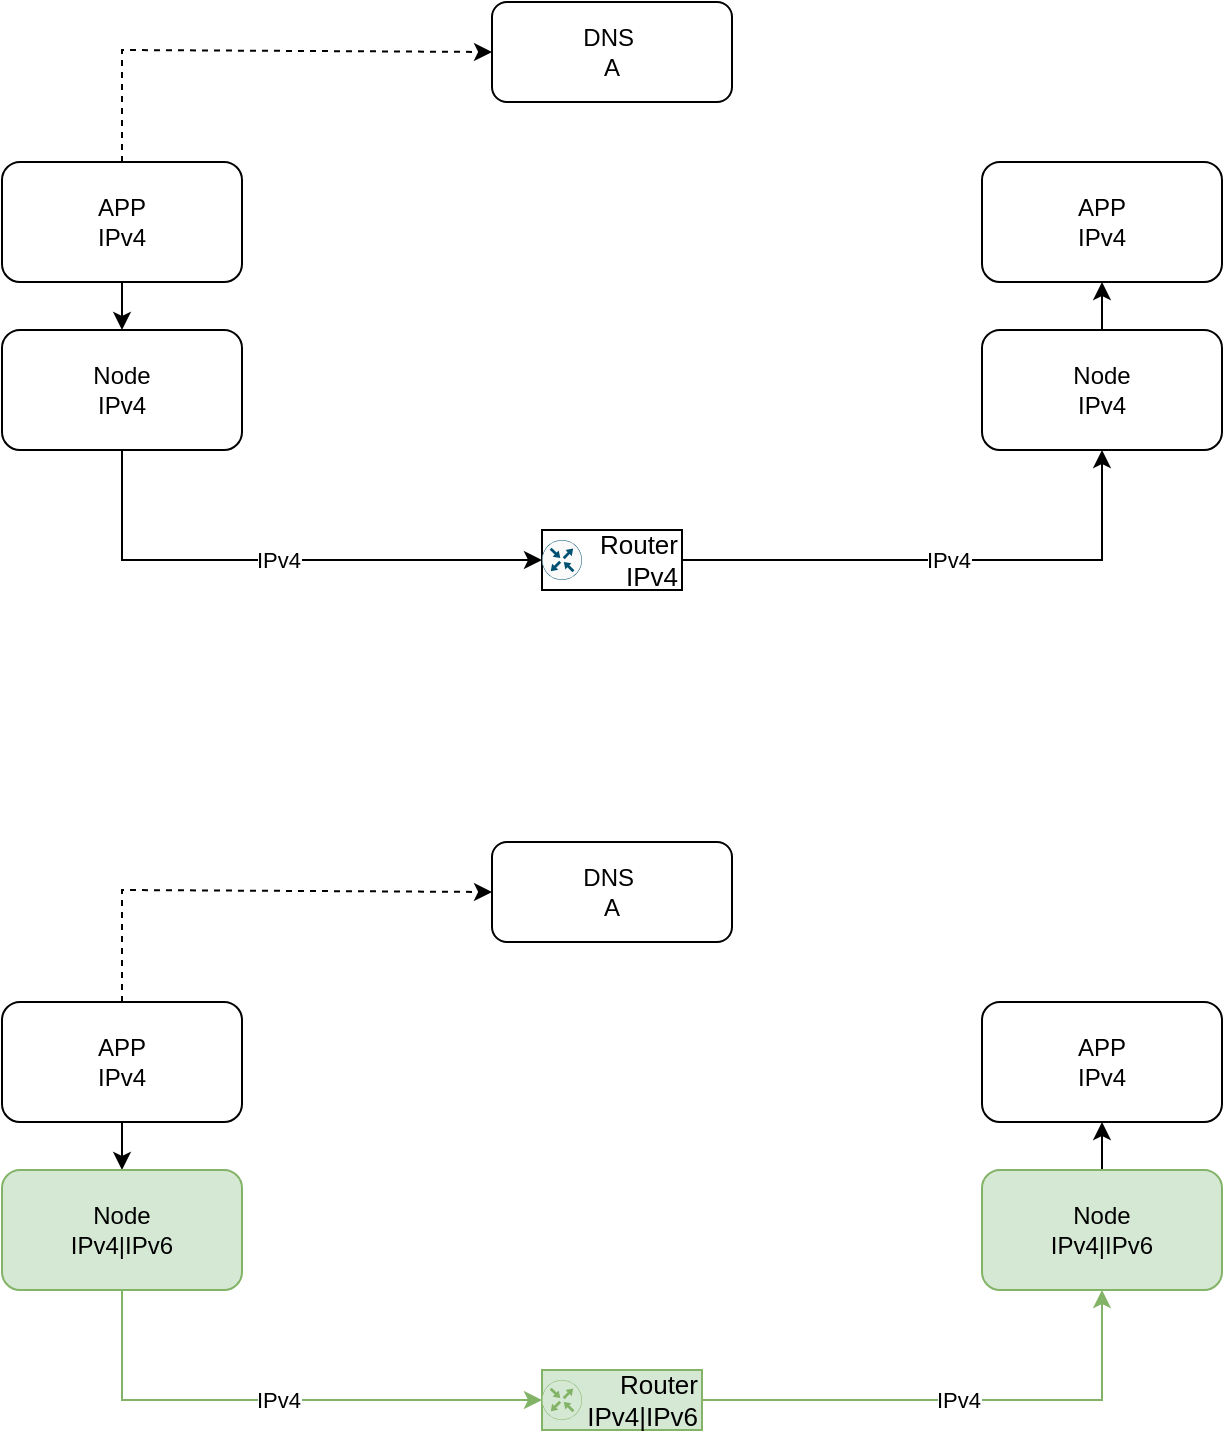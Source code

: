 <mxfile version="24.2.5" type="github">
  <diagram name="Page-1" id="hf8vbC5gnfpXznW6TtMR">
    <mxGraphModel dx="954" dy="581" grid="1" gridSize="10" guides="1" tooltips="1" connect="1" arrows="1" fold="1" page="1" pageScale="1" pageWidth="850" pageHeight="1100" math="0" shadow="0">
      <root>
        <mxCell id="0" />
        <mxCell id="1" parent="0" />
        <mxCell id="I-ZQHCLHnSNSRRZjwJ6a-3" value="" style="edgeStyle=orthogonalEdgeStyle;rounded=0;orthogonalLoop=1;jettySize=auto;html=1;" parent="1" source="I-ZQHCLHnSNSRRZjwJ6a-1" target="I-ZQHCLHnSNSRRZjwJ6a-2" edge="1">
          <mxGeometry relative="1" as="geometry" />
        </mxCell>
        <mxCell id="I-ZQHCLHnSNSRRZjwJ6a-1" value="APP&lt;div data-sider-select-id=&quot;33506169-b03d-43fa-859e-f544d424c816&quot;&gt;IPv4&lt;/div&gt;" style="rounded=1;whiteSpace=wrap;html=1;" parent="1" vertex="1">
          <mxGeometry x="50" y="120" width="120" height="60" as="geometry" />
        </mxCell>
        <mxCell id="I-ZQHCLHnSNSRRZjwJ6a-2" value="Node&lt;div&gt;IPv4&lt;/div&gt;" style="whiteSpace=wrap;html=1;rounded=1;" parent="1" vertex="1">
          <mxGeometry x="50" y="204" width="120" height="60" as="geometry" />
        </mxCell>
        <mxCell id="I-ZQHCLHnSNSRRZjwJ6a-4" value="Router&lt;div style=&quot;font-size: 13px;&quot;&gt;IPv4&lt;/div&gt;" style="rounded=0;whiteSpace=wrap;html=1;fontSize=13;verticalAlign=middle;align=right;" parent="1" vertex="1">
          <mxGeometry x="320" y="304" width="70" height="30" as="geometry" />
        </mxCell>
        <mxCell id="I-ZQHCLHnSNSRRZjwJ6a-7" value="DNS&amp;nbsp;&lt;div&gt;A&lt;/div&gt;" style="rounded=1;whiteSpace=wrap;html=1;" parent="1" vertex="1">
          <mxGeometry x="295" y="40" width="120" height="50" as="geometry" />
        </mxCell>
        <mxCell id="I-ZQHCLHnSNSRRZjwJ6a-12" value="" style="edgeStyle=orthogonalEdgeStyle;rounded=0;orthogonalLoop=1;jettySize=auto;html=1;entryX=0.5;entryY=1;entryDx=0;entryDy=0;exitX=0.5;exitY=0;exitDx=0;exitDy=0;" parent="1" source="I-ZQHCLHnSNSRRZjwJ6a-14" target="I-ZQHCLHnSNSRRZjwJ6a-13" edge="1">
          <mxGeometry relative="1" as="geometry">
            <mxPoint x="690" y="184" as="sourcePoint" />
          </mxGeometry>
        </mxCell>
        <mxCell id="I-ZQHCLHnSNSRRZjwJ6a-13" value="APP&lt;div data-sider-select-id=&quot;33506169-b03d-43fa-859e-f544d424c816&quot;&gt;IPv4&lt;/div&gt;" style="rounded=1;whiteSpace=wrap;html=1;" parent="1" vertex="1">
          <mxGeometry x="540" y="120" width="120" height="60" as="geometry" />
        </mxCell>
        <mxCell id="I-ZQHCLHnSNSRRZjwJ6a-14" value="Node&lt;div&gt;IPv4&lt;/div&gt;" style="whiteSpace=wrap;html=1;rounded=1;" parent="1" vertex="1">
          <mxGeometry x="540" y="204" width="120" height="60" as="geometry" />
        </mxCell>
        <mxCell id="I-ZQHCLHnSNSRRZjwJ6a-19" value="" style="sketch=0;points=[[0.5,0,0],[1,0.5,0],[0.5,1,0],[0,0.5,0],[0.145,0.145,0],[0.856,0.145,0],[0.855,0.856,0],[0.145,0.855,0]];verticalLabelPosition=bottom;html=1;verticalAlign=top;aspect=fixed;align=center;pointerEvents=1;shape=mxgraph.cisco19.rect;prIcon=router;fillColor=#FAFAFA;strokeColor=#005073;" parent="1" vertex="1">
          <mxGeometry x="320" y="309" width="20" height="20" as="geometry" />
        </mxCell>
        <mxCell id="I-ZQHCLHnSNSRRZjwJ6a-22" value="IPv4" style="endArrow=classic;html=1;rounded=0;exitX=1;exitY=0.5;exitDx=0;exitDy=0;entryX=0.5;entryY=1;entryDx=0;entryDy=0;" parent="1" source="I-ZQHCLHnSNSRRZjwJ6a-4" target="I-ZQHCLHnSNSRRZjwJ6a-14" edge="1">
          <mxGeometry width="50" height="50" relative="1" as="geometry">
            <mxPoint x="415" y="324" as="sourcePoint" />
            <mxPoint x="465" y="274" as="targetPoint" />
            <Array as="points">
              <mxPoint x="600" y="319" />
            </Array>
          </mxGeometry>
        </mxCell>
        <mxCell id="I-ZQHCLHnSNSRRZjwJ6a-23" value="IPv4" style="endArrow=classic;html=1;rounded=0;exitX=0.5;exitY=1;exitDx=0;exitDy=0;entryX=0;entryY=0.5;entryDx=0;entryDy=0;" parent="1" source="I-ZQHCLHnSNSRRZjwJ6a-2" target="I-ZQHCLHnSNSRRZjwJ6a-4" edge="1">
          <mxGeometry width="50" height="50" relative="1" as="geometry">
            <mxPoint x="140" y="404" as="sourcePoint" />
            <mxPoint x="190" y="354" as="targetPoint" />
            <Array as="points">
              <mxPoint x="110" y="319" />
            </Array>
          </mxGeometry>
        </mxCell>
        <mxCell id="gsKdTAAplyLeZxzxBcaJ-2" value="" style="endArrow=classic;html=1;rounded=0;exitX=0.5;exitY=0;exitDx=0;exitDy=0;entryX=0;entryY=0.5;entryDx=0;entryDy=0;dashed=1;" edge="1" parent="1" source="I-ZQHCLHnSNSRRZjwJ6a-1" target="I-ZQHCLHnSNSRRZjwJ6a-7">
          <mxGeometry width="50" height="50" relative="1" as="geometry">
            <mxPoint x="390" y="234" as="sourcePoint" />
            <mxPoint x="440" y="184" as="targetPoint" />
            <Array as="points">
              <mxPoint x="110" y="64" />
            </Array>
          </mxGeometry>
        </mxCell>
        <mxCell id="gsKdTAAplyLeZxzxBcaJ-4" value="" style="edgeStyle=orthogonalEdgeStyle;rounded=0;orthogonalLoop=1;jettySize=auto;html=1;" edge="1" parent="1" source="gsKdTAAplyLeZxzxBcaJ-5" target="gsKdTAAplyLeZxzxBcaJ-6">
          <mxGeometry relative="1" as="geometry" />
        </mxCell>
        <mxCell id="gsKdTAAplyLeZxzxBcaJ-5" value="APP&lt;div data-sider-select-id=&quot;33506169-b03d-43fa-859e-f544d424c816&quot;&gt;IPv4&lt;/div&gt;" style="rounded=1;whiteSpace=wrap;html=1;" vertex="1" parent="1">
          <mxGeometry x="50" y="540" width="120" height="60" as="geometry" />
        </mxCell>
        <mxCell id="gsKdTAAplyLeZxzxBcaJ-6" value="Node&lt;div&gt;IPv4|IPv6&lt;/div&gt;" style="whiteSpace=wrap;html=1;rounded=1;fillColor=#d5e8d4;strokeColor=#82b366;" vertex="1" parent="1">
          <mxGeometry x="50" y="624" width="120" height="60" as="geometry" />
        </mxCell>
        <mxCell id="gsKdTAAplyLeZxzxBcaJ-7" value="Router&lt;div style=&quot;font-size: 13px;&quot;&gt;IPv4|IPv6&lt;/div&gt;" style="rounded=0;whiteSpace=wrap;html=1;fontSize=13;verticalAlign=middle;align=right;fillColor=#d5e8d4;strokeColor=#82b366;" vertex="1" parent="1">
          <mxGeometry x="320" y="724" width="80" height="30" as="geometry" />
        </mxCell>
        <mxCell id="gsKdTAAplyLeZxzxBcaJ-8" value="DNS&amp;nbsp;&lt;div&gt;A&lt;/div&gt;" style="rounded=1;whiteSpace=wrap;html=1;" vertex="1" parent="1">
          <mxGeometry x="295" y="460" width="120" height="50" as="geometry" />
        </mxCell>
        <mxCell id="gsKdTAAplyLeZxzxBcaJ-9" value="" style="edgeStyle=orthogonalEdgeStyle;rounded=0;orthogonalLoop=1;jettySize=auto;html=1;entryX=0.5;entryY=1;entryDx=0;entryDy=0;exitX=0.5;exitY=0;exitDx=0;exitDy=0;" edge="1" parent="1" source="gsKdTAAplyLeZxzxBcaJ-11" target="gsKdTAAplyLeZxzxBcaJ-10">
          <mxGeometry relative="1" as="geometry">
            <mxPoint x="690" y="604" as="sourcePoint" />
          </mxGeometry>
        </mxCell>
        <mxCell id="gsKdTAAplyLeZxzxBcaJ-10" value="APP&lt;div data-sider-select-id=&quot;33506169-b03d-43fa-859e-f544d424c816&quot;&gt;IPv4&lt;/div&gt;" style="rounded=1;whiteSpace=wrap;html=1;" vertex="1" parent="1">
          <mxGeometry x="540" y="540" width="120" height="60" as="geometry" />
        </mxCell>
        <mxCell id="gsKdTAAplyLeZxzxBcaJ-11" value="Node&lt;div&gt;IPv4|IPv6&lt;/div&gt;" style="whiteSpace=wrap;html=1;rounded=1;fillColor=#d5e8d4;strokeColor=#82b366;" vertex="1" parent="1">
          <mxGeometry x="540" y="624" width="120" height="60" as="geometry" />
        </mxCell>
        <mxCell id="gsKdTAAplyLeZxzxBcaJ-12" value="" style="sketch=0;points=[[0.5,0,0],[1,0.5,0],[0.5,1,0],[0,0.5,0],[0.145,0.145,0],[0.856,0.145,0],[0.855,0.856,0],[0.145,0.855,0]];verticalLabelPosition=bottom;html=1;verticalAlign=top;aspect=fixed;align=center;pointerEvents=1;shape=mxgraph.cisco19.rect;prIcon=router;fillColor=#d5e8d4;strokeColor=#82b366;" vertex="1" parent="1">
          <mxGeometry x="320" y="729" width="20" height="20" as="geometry" />
        </mxCell>
        <mxCell id="gsKdTAAplyLeZxzxBcaJ-13" value="IPv4" style="endArrow=classic;html=1;rounded=0;exitX=1;exitY=0.5;exitDx=0;exitDy=0;entryX=0.5;entryY=1;entryDx=0;entryDy=0;fillColor=#d5e8d4;strokeColor=#82b366;" edge="1" parent="1" source="gsKdTAAplyLeZxzxBcaJ-7" target="gsKdTAAplyLeZxzxBcaJ-11">
          <mxGeometry width="50" height="50" relative="1" as="geometry">
            <mxPoint x="415" y="744" as="sourcePoint" />
            <mxPoint x="465" y="694" as="targetPoint" />
            <Array as="points">
              <mxPoint x="600" y="739" />
            </Array>
          </mxGeometry>
        </mxCell>
        <mxCell id="gsKdTAAplyLeZxzxBcaJ-14" value="IPv4" style="endArrow=classic;html=1;rounded=0;exitX=0.5;exitY=1;exitDx=0;exitDy=0;entryX=0;entryY=0.5;entryDx=0;entryDy=0;fillColor=#d5e8d4;strokeColor=#82b366;" edge="1" parent="1" source="gsKdTAAplyLeZxzxBcaJ-6" target="gsKdTAAplyLeZxzxBcaJ-7">
          <mxGeometry width="50" height="50" relative="1" as="geometry">
            <mxPoint x="140" y="824" as="sourcePoint" />
            <mxPoint x="190" y="774" as="targetPoint" />
            <Array as="points">
              <mxPoint x="110" y="739" />
            </Array>
          </mxGeometry>
        </mxCell>
        <mxCell id="gsKdTAAplyLeZxzxBcaJ-15" value="" style="endArrow=classic;html=1;rounded=0;exitX=0.5;exitY=0;exitDx=0;exitDy=0;entryX=0;entryY=0.5;entryDx=0;entryDy=0;dashed=1;" edge="1" parent="1" source="gsKdTAAplyLeZxzxBcaJ-5" target="gsKdTAAplyLeZxzxBcaJ-8">
          <mxGeometry width="50" height="50" relative="1" as="geometry">
            <mxPoint x="390" y="654" as="sourcePoint" />
            <mxPoint x="440" y="604" as="targetPoint" />
            <Array as="points">
              <mxPoint x="110" y="484" />
            </Array>
          </mxGeometry>
        </mxCell>
      </root>
    </mxGraphModel>
  </diagram>
</mxfile>
